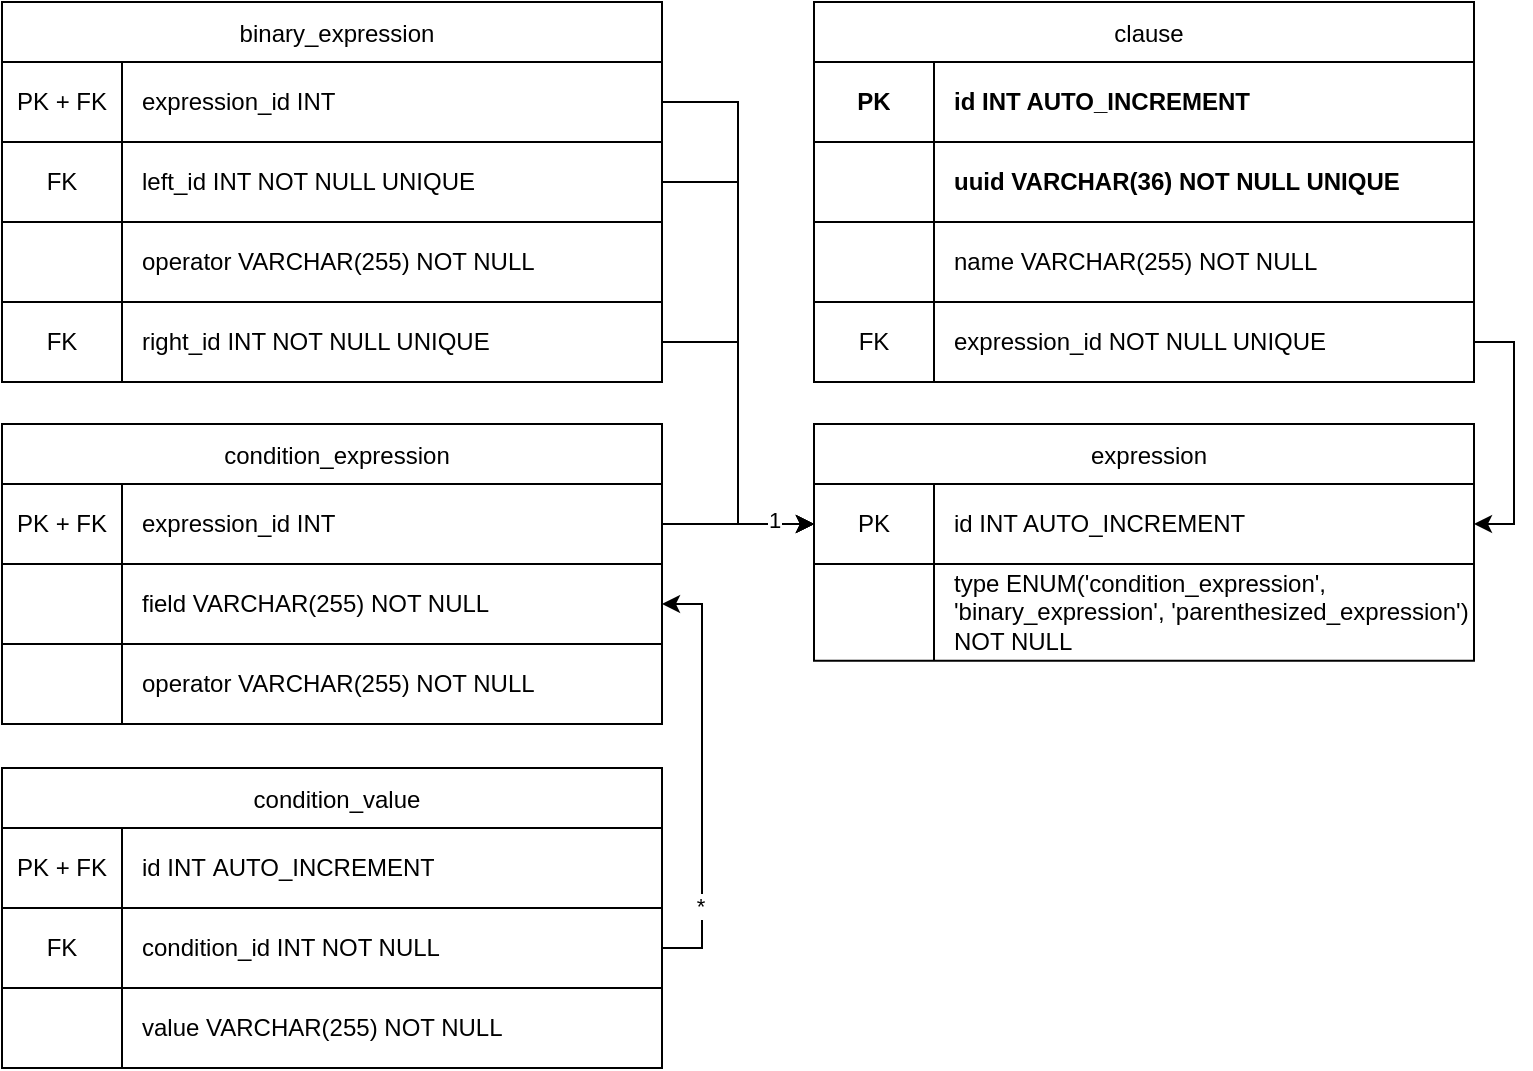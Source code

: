 <mxfile version="28.1.2">
  <diagram id="R2lEEEUBdFMjLlhIrx00" name="Page-1">
    <mxGraphModel dx="984" dy="573" grid="0" gridSize="10" guides="1" tooltips="1" connect="1" arrows="1" fold="1" page="1" pageScale="1" pageWidth="850" pageHeight="1100" math="0" shadow="0" extFonts="Permanent Marker^https://fonts.googleapis.com/css?family=Permanent+Marker">
      <root>
        <mxCell id="0" />
        <mxCell id="1" parent="0" />
        <mxCell id="snJPKy76hCYUz9jXiGdG-46" value="clause" style="shape=table;startSize=30;container=1;collapsible=0;childLayout=tableLayout;spacingLeft=5;" parent="1" vertex="1">
          <mxGeometry x="469" y="299" width="330" height="190" as="geometry" />
        </mxCell>
        <mxCell id="snJPKy76hCYUz9jXiGdG-47" value="" style="shape=tableRow;horizontal=0;startSize=0;swimlaneHead=0;swimlaneBody=0;strokeColor=inherit;top=0;left=0;bottom=0;right=0;collapsible=0;dropTarget=0;fillColor=none;points=[[0,0.5],[1,0.5]];portConstraint=eastwest;fontStyle=1" parent="snJPKy76hCYUz9jXiGdG-46" vertex="1">
          <mxGeometry y="30" width="330" height="40" as="geometry" />
        </mxCell>
        <mxCell id="snJPKy76hCYUz9jXiGdG-48" value="PK" style="shape=partialRectangle;html=1;whiteSpace=wrap;connectable=0;strokeColor=inherit;overflow=hidden;fillColor=none;top=0;left=0;bottom=0;right=0;pointerEvents=1;fontStyle=1" parent="snJPKy76hCYUz9jXiGdG-47" vertex="1">
          <mxGeometry width="60" height="40" as="geometry">
            <mxRectangle width="60" height="40" as="alternateBounds" />
          </mxGeometry>
        </mxCell>
        <mxCell id="snJPKy76hCYUz9jXiGdG-49" value="id INT AUTO_INCREMENT" style="shape=partialRectangle;html=1;whiteSpace=wrap;connectable=0;strokeColor=inherit;overflow=hidden;fillColor=none;top=0;left=0;bottom=0;right=0;pointerEvents=1;align=left;spacingLeft=8;fontStyle=1" parent="snJPKy76hCYUz9jXiGdG-47" vertex="1">
          <mxGeometry x="60" width="270" height="40" as="geometry">
            <mxRectangle width="270" height="40" as="alternateBounds" />
          </mxGeometry>
        </mxCell>
        <mxCell id="snJPKy76hCYUz9jXiGdG-50" value="" style="shape=tableRow;horizontal=0;startSize=0;swimlaneHead=0;swimlaneBody=0;strokeColor=inherit;top=0;left=0;bottom=0;right=0;collapsible=0;dropTarget=0;fillColor=none;points=[[0,0.5],[1,0.5]];portConstraint=eastwest;fontStyle=1" parent="snJPKy76hCYUz9jXiGdG-46" vertex="1">
          <mxGeometry y="70" width="330" height="40" as="geometry" />
        </mxCell>
        <mxCell id="snJPKy76hCYUz9jXiGdG-51" value="" style="shape=partialRectangle;html=1;whiteSpace=wrap;connectable=0;strokeColor=inherit;overflow=hidden;fillColor=none;top=0;left=0;bottom=0;right=0;pointerEvents=1;fontStyle=1" parent="snJPKy76hCYUz9jXiGdG-50" vertex="1">
          <mxGeometry width="60" height="40" as="geometry">
            <mxRectangle width="60" height="40" as="alternateBounds" />
          </mxGeometry>
        </mxCell>
        <mxCell id="snJPKy76hCYUz9jXiGdG-52" value="uuid VARCHAR(36) NOT NULL UNIQUE" style="shape=partialRectangle;html=1;whiteSpace=wrap;connectable=0;strokeColor=inherit;overflow=hidden;fillColor=none;top=0;left=0;bottom=0;right=0;pointerEvents=1;align=left;spacingLeft=8;fontStyle=1" parent="snJPKy76hCYUz9jXiGdG-50" vertex="1">
          <mxGeometry x="60" width="270" height="40" as="geometry">
            <mxRectangle width="270" height="40" as="alternateBounds" />
          </mxGeometry>
        </mxCell>
        <mxCell id="snJPKy76hCYUz9jXiGdG-53" value="" style="shape=tableRow;horizontal=0;startSize=0;swimlaneHead=0;swimlaneBody=0;strokeColor=inherit;top=0;left=0;bottom=0;right=0;collapsible=0;dropTarget=0;fillColor=none;points=[[0,0.5],[1,0.5]];portConstraint=eastwest;" parent="snJPKy76hCYUz9jXiGdG-46" vertex="1">
          <mxGeometry y="110" width="330" height="40" as="geometry" />
        </mxCell>
        <mxCell id="snJPKy76hCYUz9jXiGdG-54" value="" style="shape=partialRectangle;html=1;whiteSpace=wrap;connectable=0;strokeColor=inherit;overflow=hidden;fillColor=none;top=0;left=0;bottom=0;right=0;pointerEvents=1;" parent="snJPKy76hCYUz9jXiGdG-53" vertex="1">
          <mxGeometry width="60" height="40" as="geometry">
            <mxRectangle width="60" height="40" as="alternateBounds" />
          </mxGeometry>
        </mxCell>
        <mxCell id="snJPKy76hCYUz9jXiGdG-55" value="name VARCHAR(255) NOT NULL" style="shape=partialRectangle;html=1;whiteSpace=wrap;connectable=0;strokeColor=inherit;overflow=hidden;fillColor=none;top=0;left=0;bottom=0;right=0;pointerEvents=1;align=left;spacingLeft=8;" parent="snJPKy76hCYUz9jXiGdG-53" vertex="1">
          <mxGeometry x="60" width="270" height="40" as="geometry">
            <mxRectangle width="270" height="40" as="alternateBounds" />
          </mxGeometry>
        </mxCell>
        <mxCell id="snJPKy76hCYUz9jXiGdG-69" style="shape=tableRow;horizontal=0;startSize=0;swimlaneHead=0;swimlaneBody=0;strokeColor=inherit;top=0;left=0;bottom=0;right=0;collapsible=0;dropTarget=0;fillColor=none;points=[[0,0.5],[1,0.5]];portConstraint=eastwest;" parent="snJPKy76hCYUz9jXiGdG-46" vertex="1">
          <mxGeometry y="150" width="330" height="40" as="geometry" />
        </mxCell>
        <mxCell id="snJPKy76hCYUz9jXiGdG-70" value="FK" style="shape=partialRectangle;html=1;whiteSpace=wrap;connectable=0;strokeColor=inherit;overflow=hidden;fillColor=none;top=0;left=0;bottom=0;right=0;pointerEvents=1;" parent="snJPKy76hCYUz9jXiGdG-69" vertex="1">
          <mxGeometry width="60" height="40" as="geometry">
            <mxRectangle width="60" height="40" as="alternateBounds" />
          </mxGeometry>
        </mxCell>
        <mxCell id="snJPKy76hCYUz9jXiGdG-71" value="expression_id NOT NULL UNIQUE&amp;nbsp;" style="shape=partialRectangle;html=1;whiteSpace=wrap;connectable=0;strokeColor=inherit;overflow=hidden;fillColor=none;top=0;left=0;bottom=0;right=0;pointerEvents=1;align=left;spacingLeft=8;" parent="snJPKy76hCYUz9jXiGdG-69" vertex="1">
          <mxGeometry x="60" width="270" height="40" as="geometry">
            <mxRectangle width="270" height="40" as="alternateBounds" />
          </mxGeometry>
        </mxCell>
        <mxCell id="snJPKy76hCYUz9jXiGdG-73" value="condition_expression" style="shape=table;startSize=30;container=1;collapsible=0;childLayout=tableLayout;spacingLeft=5;" parent="1" vertex="1">
          <mxGeometry x="63" y="510" width="330" height="150" as="geometry" />
        </mxCell>
        <mxCell id="snJPKy76hCYUz9jXiGdG-74" value="" style="shape=tableRow;horizontal=0;startSize=0;swimlaneHead=0;swimlaneBody=0;strokeColor=inherit;top=0;left=0;bottom=0;right=0;collapsible=0;dropTarget=0;fillColor=none;points=[[0,0.5],[1,0.5]];portConstraint=eastwest;" parent="snJPKy76hCYUz9jXiGdG-73" vertex="1">
          <mxGeometry y="30" width="330" height="40" as="geometry" />
        </mxCell>
        <mxCell id="snJPKy76hCYUz9jXiGdG-75" value="PK + FK" style="shape=partialRectangle;html=1;whiteSpace=wrap;connectable=0;strokeColor=inherit;overflow=hidden;fillColor=none;top=0;left=0;bottom=0;right=0;pointerEvents=1;" parent="snJPKy76hCYUz9jXiGdG-74" vertex="1">
          <mxGeometry width="60" height="40" as="geometry">
            <mxRectangle width="60" height="40" as="alternateBounds" />
          </mxGeometry>
        </mxCell>
        <mxCell id="snJPKy76hCYUz9jXiGdG-76" value="expression_id INT" style="shape=partialRectangle;html=1;whiteSpace=wrap;connectable=0;strokeColor=inherit;overflow=hidden;fillColor=none;top=0;left=0;bottom=0;right=0;pointerEvents=1;align=left;spacingLeft=8;" parent="snJPKy76hCYUz9jXiGdG-74" vertex="1">
          <mxGeometry x="60" width="270" height="40" as="geometry">
            <mxRectangle width="270" height="40" as="alternateBounds" />
          </mxGeometry>
        </mxCell>
        <mxCell id="snJPKy76hCYUz9jXiGdG-77" value="" style="shape=tableRow;horizontal=0;startSize=0;swimlaneHead=0;swimlaneBody=0;strokeColor=inherit;top=0;left=0;bottom=0;right=0;collapsible=0;dropTarget=0;fillColor=none;points=[[0,0.5],[1,0.5]];portConstraint=eastwest;" parent="snJPKy76hCYUz9jXiGdG-73" vertex="1">
          <mxGeometry y="70" width="330" height="40" as="geometry" />
        </mxCell>
        <mxCell id="snJPKy76hCYUz9jXiGdG-78" value="" style="shape=partialRectangle;html=1;whiteSpace=wrap;connectable=0;strokeColor=inherit;overflow=hidden;fillColor=none;top=0;left=0;bottom=0;right=0;pointerEvents=1;" parent="snJPKy76hCYUz9jXiGdG-77" vertex="1">
          <mxGeometry width="60" height="40" as="geometry">
            <mxRectangle width="60" height="40" as="alternateBounds" />
          </mxGeometry>
        </mxCell>
        <mxCell id="snJPKy76hCYUz9jXiGdG-79" value="field VARCHAR(255) NOT NULL" style="shape=partialRectangle;html=1;whiteSpace=wrap;connectable=0;strokeColor=inherit;overflow=hidden;fillColor=none;top=0;left=0;bottom=0;right=0;pointerEvents=1;align=left;spacingLeft=8;" parent="snJPKy76hCYUz9jXiGdG-77" vertex="1">
          <mxGeometry x="60" width="270" height="40" as="geometry">
            <mxRectangle width="270" height="40" as="alternateBounds" />
          </mxGeometry>
        </mxCell>
        <mxCell id="snJPKy76hCYUz9jXiGdG-80" value="" style="shape=tableRow;horizontal=0;startSize=0;swimlaneHead=0;swimlaneBody=0;strokeColor=inherit;top=0;left=0;bottom=0;right=0;collapsible=0;dropTarget=0;fillColor=none;points=[[0,0.5],[1,0.5]];portConstraint=eastwest;" parent="snJPKy76hCYUz9jXiGdG-73" vertex="1">
          <mxGeometry y="110" width="330" height="40" as="geometry" />
        </mxCell>
        <mxCell id="snJPKy76hCYUz9jXiGdG-81" value="" style="shape=partialRectangle;html=1;whiteSpace=wrap;connectable=0;strokeColor=inherit;overflow=hidden;fillColor=none;top=0;left=0;bottom=0;right=0;pointerEvents=1;" parent="snJPKy76hCYUz9jXiGdG-80" vertex="1">
          <mxGeometry width="60" height="40" as="geometry">
            <mxRectangle width="60" height="40" as="alternateBounds" />
          </mxGeometry>
        </mxCell>
        <mxCell id="snJPKy76hCYUz9jXiGdG-82" value="operator VARCHAR(255) NOT NULL" style="shape=partialRectangle;html=1;whiteSpace=wrap;connectable=0;strokeColor=inherit;overflow=hidden;fillColor=none;top=0;left=0;bottom=0;right=0;pointerEvents=1;align=left;spacingLeft=8;" parent="snJPKy76hCYUz9jXiGdG-80" vertex="1">
          <mxGeometry x="60" width="270" height="40" as="geometry">
            <mxRectangle width="270" height="40" as="alternateBounds" />
          </mxGeometry>
        </mxCell>
        <mxCell id="snJPKy76hCYUz9jXiGdG-83" value="condition_value" style="shape=table;startSize=30;container=1;collapsible=0;childLayout=tableLayout;spacingLeft=5;" parent="1" vertex="1">
          <mxGeometry x="63" y="682" width="330" height="150" as="geometry" />
        </mxCell>
        <mxCell id="snJPKy76hCYUz9jXiGdG-84" value="" style="shape=tableRow;horizontal=0;startSize=0;swimlaneHead=0;swimlaneBody=0;strokeColor=inherit;top=0;left=0;bottom=0;right=0;collapsible=0;dropTarget=0;fillColor=none;points=[[0,0.5],[1,0.5]];portConstraint=eastwest;" parent="snJPKy76hCYUz9jXiGdG-83" vertex="1">
          <mxGeometry y="30" width="330" height="40" as="geometry" />
        </mxCell>
        <mxCell id="snJPKy76hCYUz9jXiGdG-85" value="PK + FK" style="shape=partialRectangle;html=1;whiteSpace=wrap;connectable=0;strokeColor=inherit;overflow=hidden;fillColor=none;top=0;left=0;bottom=0;right=0;pointerEvents=1;" parent="snJPKy76hCYUz9jXiGdG-84" vertex="1">
          <mxGeometry width="60" height="40" as="geometry">
            <mxRectangle width="60" height="40" as="alternateBounds" />
          </mxGeometry>
        </mxCell>
        <mxCell id="snJPKy76hCYUz9jXiGdG-86" value="id INT&amp;nbsp;AUTO_INCREMENT" style="shape=partialRectangle;html=1;whiteSpace=wrap;connectable=0;strokeColor=inherit;overflow=hidden;fillColor=none;top=0;left=0;bottom=0;right=0;pointerEvents=1;align=left;spacingLeft=8;" parent="snJPKy76hCYUz9jXiGdG-84" vertex="1">
          <mxGeometry x="60" width="270" height="40" as="geometry">
            <mxRectangle width="270" height="40" as="alternateBounds" />
          </mxGeometry>
        </mxCell>
        <mxCell id="snJPKy76hCYUz9jXiGdG-87" value="" style="shape=tableRow;horizontal=0;startSize=0;swimlaneHead=0;swimlaneBody=0;strokeColor=inherit;top=0;left=0;bottom=0;right=0;collapsible=0;dropTarget=0;fillColor=none;points=[[0,0.5],[1,0.5]];portConstraint=eastwest;" parent="snJPKy76hCYUz9jXiGdG-83" vertex="1">
          <mxGeometry y="70" width="330" height="40" as="geometry" />
        </mxCell>
        <mxCell id="snJPKy76hCYUz9jXiGdG-88" value="FK" style="shape=partialRectangle;html=1;whiteSpace=wrap;connectable=0;strokeColor=inherit;overflow=hidden;fillColor=none;top=0;left=0;bottom=0;right=0;pointerEvents=1;" parent="snJPKy76hCYUz9jXiGdG-87" vertex="1">
          <mxGeometry width="60" height="40" as="geometry">
            <mxRectangle width="60" height="40" as="alternateBounds" />
          </mxGeometry>
        </mxCell>
        <mxCell id="snJPKy76hCYUz9jXiGdG-89" value="condition_id INT NOT NULL" style="shape=partialRectangle;html=1;whiteSpace=wrap;connectable=0;strokeColor=inherit;overflow=hidden;fillColor=none;top=0;left=0;bottom=0;right=0;pointerEvents=1;align=left;spacingLeft=8;" parent="snJPKy76hCYUz9jXiGdG-87" vertex="1">
          <mxGeometry x="60" width="270" height="40" as="geometry">
            <mxRectangle width="270" height="40" as="alternateBounds" />
          </mxGeometry>
        </mxCell>
        <mxCell id="snJPKy76hCYUz9jXiGdG-90" value="" style="shape=tableRow;horizontal=0;startSize=0;swimlaneHead=0;swimlaneBody=0;strokeColor=inherit;top=0;left=0;bottom=0;right=0;collapsible=0;dropTarget=0;fillColor=none;points=[[0,0.5],[1,0.5]];portConstraint=eastwest;" parent="snJPKy76hCYUz9jXiGdG-83" vertex="1">
          <mxGeometry y="110" width="330" height="40" as="geometry" />
        </mxCell>
        <mxCell id="snJPKy76hCYUz9jXiGdG-91" value="" style="shape=partialRectangle;html=1;whiteSpace=wrap;connectable=0;strokeColor=inherit;overflow=hidden;fillColor=none;top=0;left=0;bottom=0;right=0;pointerEvents=1;" parent="snJPKy76hCYUz9jXiGdG-90" vertex="1">
          <mxGeometry width="60" height="40" as="geometry">
            <mxRectangle width="60" height="40" as="alternateBounds" />
          </mxGeometry>
        </mxCell>
        <mxCell id="snJPKy76hCYUz9jXiGdG-92" value="value VARCHAR(255) NOT NULL" style="shape=partialRectangle;html=1;whiteSpace=wrap;connectable=0;strokeColor=inherit;overflow=hidden;fillColor=none;top=0;left=0;bottom=0;right=0;pointerEvents=1;align=left;spacingLeft=8;" parent="snJPKy76hCYUz9jXiGdG-90" vertex="1">
          <mxGeometry x="60" width="270" height="40" as="geometry">
            <mxRectangle width="270" height="40" as="alternateBounds" />
          </mxGeometry>
        </mxCell>
        <mxCell id="snJPKy76hCYUz9jXiGdG-103" style="edgeStyle=orthogonalEdgeStyle;rounded=0;orthogonalLoop=1;jettySize=auto;html=1;entryX=0;entryY=0.5;entryDx=0;entryDy=0;" parent="1" source="snJPKy76hCYUz9jXiGdG-74" target="wPd07wv62JhWdm8OqhkV-17" edge="1">
          <mxGeometry relative="1" as="geometry" />
        </mxCell>
        <mxCell id="snJPKy76hCYUz9jXiGdG-106" value="binary_expression" style="shape=table;startSize=30;container=1;collapsible=0;childLayout=tableLayout;spacingLeft=5;" parent="1" vertex="1">
          <mxGeometry x="63" y="299" width="330" height="190" as="geometry" />
        </mxCell>
        <mxCell id="snJPKy76hCYUz9jXiGdG-107" value="" style="shape=tableRow;horizontal=0;startSize=0;swimlaneHead=0;swimlaneBody=0;strokeColor=inherit;top=0;left=0;bottom=0;right=0;collapsible=0;dropTarget=0;fillColor=none;points=[[0,0.5],[1,0.5]];portConstraint=eastwest;" parent="snJPKy76hCYUz9jXiGdG-106" vertex="1">
          <mxGeometry y="30" width="330" height="40" as="geometry" />
        </mxCell>
        <mxCell id="snJPKy76hCYUz9jXiGdG-108" value="PK + FK" style="shape=partialRectangle;html=1;whiteSpace=wrap;connectable=0;strokeColor=inherit;overflow=hidden;fillColor=none;top=0;left=0;bottom=0;right=0;pointerEvents=1;" parent="snJPKy76hCYUz9jXiGdG-107" vertex="1">
          <mxGeometry width="60" height="40" as="geometry">
            <mxRectangle width="60" height="40" as="alternateBounds" />
          </mxGeometry>
        </mxCell>
        <mxCell id="snJPKy76hCYUz9jXiGdG-109" value="expression_id INT" style="shape=partialRectangle;html=1;whiteSpace=wrap;connectable=0;strokeColor=inherit;overflow=hidden;fillColor=none;top=0;left=0;bottom=0;right=0;pointerEvents=1;align=left;spacingLeft=8;" parent="snJPKy76hCYUz9jXiGdG-107" vertex="1">
          <mxGeometry x="60" width="270" height="40" as="geometry">
            <mxRectangle width="270" height="40" as="alternateBounds" />
          </mxGeometry>
        </mxCell>
        <mxCell id="snJPKy76hCYUz9jXiGdG-110" value="" style="shape=tableRow;horizontal=0;startSize=0;swimlaneHead=0;swimlaneBody=0;strokeColor=inherit;top=0;left=0;bottom=0;right=0;collapsible=0;dropTarget=0;fillColor=none;points=[[0,0.5],[1,0.5]];portConstraint=eastwest;" parent="snJPKy76hCYUz9jXiGdG-106" vertex="1">
          <mxGeometry y="70" width="330" height="40" as="geometry" />
        </mxCell>
        <mxCell id="snJPKy76hCYUz9jXiGdG-111" value="FK" style="shape=partialRectangle;html=1;whiteSpace=wrap;connectable=0;strokeColor=inherit;overflow=hidden;fillColor=none;top=0;left=0;bottom=0;right=0;pointerEvents=1;" parent="snJPKy76hCYUz9jXiGdG-110" vertex="1">
          <mxGeometry width="60" height="40" as="geometry">
            <mxRectangle width="60" height="40" as="alternateBounds" />
          </mxGeometry>
        </mxCell>
        <mxCell id="snJPKy76hCYUz9jXiGdG-112" value="left_id&amp;nbsp;INT NOT NULL UNIQUE" style="shape=partialRectangle;html=1;whiteSpace=wrap;connectable=0;strokeColor=inherit;overflow=hidden;fillColor=none;top=0;left=0;bottom=0;right=0;pointerEvents=1;align=left;spacingLeft=8;" parent="snJPKy76hCYUz9jXiGdG-110" vertex="1">
          <mxGeometry x="60" width="270" height="40" as="geometry">
            <mxRectangle width="270" height="40" as="alternateBounds" />
          </mxGeometry>
        </mxCell>
        <mxCell id="snJPKy76hCYUz9jXiGdG-113" value="" style="shape=tableRow;horizontal=0;startSize=0;swimlaneHead=0;swimlaneBody=0;strokeColor=inherit;top=0;left=0;bottom=0;right=0;collapsible=0;dropTarget=0;fillColor=none;points=[[0,0.5],[1,0.5]];portConstraint=eastwest;" parent="snJPKy76hCYUz9jXiGdG-106" vertex="1">
          <mxGeometry y="110" width="330" height="40" as="geometry" />
        </mxCell>
        <mxCell id="snJPKy76hCYUz9jXiGdG-114" value="" style="shape=partialRectangle;html=1;whiteSpace=wrap;connectable=0;strokeColor=inherit;overflow=hidden;fillColor=none;top=0;left=0;bottom=0;right=0;pointerEvents=1;" parent="snJPKy76hCYUz9jXiGdG-113" vertex="1">
          <mxGeometry width="60" height="40" as="geometry">
            <mxRectangle width="60" height="40" as="alternateBounds" />
          </mxGeometry>
        </mxCell>
        <mxCell id="snJPKy76hCYUz9jXiGdG-115" value="operator VARCHAR(255) NOT NULL" style="shape=partialRectangle;html=1;whiteSpace=wrap;connectable=0;strokeColor=inherit;overflow=hidden;fillColor=none;top=0;left=0;bottom=0;right=0;pointerEvents=1;align=left;spacingLeft=8;" parent="snJPKy76hCYUz9jXiGdG-113" vertex="1">
          <mxGeometry x="60" width="270" height="40" as="geometry">
            <mxRectangle width="270" height="40" as="alternateBounds" />
          </mxGeometry>
        </mxCell>
        <mxCell id="snJPKy76hCYUz9jXiGdG-117" style="shape=tableRow;horizontal=0;startSize=0;swimlaneHead=0;swimlaneBody=0;strokeColor=inherit;top=0;left=0;bottom=0;right=0;collapsible=0;dropTarget=0;fillColor=none;points=[[0,0.5],[1,0.5]];portConstraint=eastwest;" parent="snJPKy76hCYUz9jXiGdG-106" vertex="1">
          <mxGeometry y="150" width="330" height="40" as="geometry" />
        </mxCell>
        <mxCell id="snJPKy76hCYUz9jXiGdG-118" value="FK" style="shape=partialRectangle;html=1;whiteSpace=wrap;connectable=0;strokeColor=inherit;overflow=hidden;fillColor=none;top=0;left=0;bottom=0;right=0;pointerEvents=1;" parent="snJPKy76hCYUz9jXiGdG-117" vertex="1">
          <mxGeometry width="60" height="40" as="geometry">
            <mxRectangle width="60" height="40" as="alternateBounds" />
          </mxGeometry>
        </mxCell>
        <mxCell id="snJPKy76hCYUz9jXiGdG-119" value="right_id&amp;nbsp;INT NOT NULL UNIQUE" style="shape=partialRectangle;html=1;whiteSpace=wrap;connectable=0;strokeColor=inherit;overflow=hidden;fillColor=none;top=0;left=0;bottom=0;right=0;pointerEvents=1;align=left;spacingLeft=8;" parent="snJPKy76hCYUz9jXiGdG-117" vertex="1">
          <mxGeometry x="60" width="270" height="40" as="geometry">
            <mxRectangle width="270" height="40" as="alternateBounds" />
          </mxGeometry>
        </mxCell>
        <mxCell id="snJPKy76hCYUz9jXiGdG-116" style="edgeStyle=orthogonalEdgeStyle;rounded=0;orthogonalLoop=1;jettySize=auto;html=1;entryX=0;entryY=0.5;entryDx=0;entryDy=0;" parent="1" source="snJPKy76hCYUz9jXiGdG-107" target="wPd07wv62JhWdm8OqhkV-17" edge="1">
          <mxGeometry relative="1" as="geometry" />
        </mxCell>
        <mxCell id="snJPKy76hCYUz9jXiGdG-121" style="edgeStyle=orthogonalEdgeStyle;rounded=0;orthogonalLoop=1;jettySize=auto;html=1;entryX=0;entryY=0.5;entryDx=0;entryDy=0;" parent="1" source="snJPKy76hCYUz9jXiGdG-117" target="wPd07wv62JhWdm8OqhkV-17" edge="1">
          <mxGeometry relative="1" as="geometry">
            <mxPoint x="658" y="450" as="targetPoint" />
          </mxGeometry>
        </mxCell>
        <mxCell id="snJPKy76hCYUz9jXiGdG-123" style="edgeStyle=orthogonalEdgeStyle;rounded=0;orthogonalLoop=1;jettySize=auto;html=1;exitX=1;exitY=0.5;exitDx=0;exitDy=0;entryX=0;entryY=0.5;entryDx=0;entryDy=0;" parent="1" source="snJPKy76hCYUz9jXiGdG-110" target="wPd07wv62JhWdm8OqhkV-17" edge="1">
          <mxGeometry relative="1" as="geometry" />
        </mxCell>
        <mxCell id="wPd07wv62JhWdm8OqhkV-3" value="1" style="edgeLabel;html=1;align=center;verticalAlign=middle;resizable=0;points=[];" vertex="1" connectable="0" parent="snJPKy76hCYUz9jXiGdG-123">
          <mxGeometry x="0.832" y="2" relative="1" as="geometry">
            <mxPoint as="offset" />
          </mxGeometry>
        </mxCell>
        <mxCell id="snJPKy76hCYUz9jXiGdG-126" style="edgeStyle=orthogonalEdgeStyle;rounded=0;orthogonalLoop=1;jettySize=auto;html=1;exitX=1;exitY=0.5;exitDx=0;exitDy=0;entryX=1;entryY=0.5;entryDx=0;entryDy=0;" parent="1" source="snJPKy76hCYUz9jXiGdG-87" target="snJPKy76hCYUz9jXiGdG-77" edge="1">
          <mxGeometry relative="1" as="geometry" />
        </mxCell>
        <mxCell id="wPd07wv62JhWdm8OqhkV-1" value="*" style="edgeLabel;html=1;align=center;verticalAlign=middle;resizable=0;points=[];" vertex="1" connectable="0" parent="snJPKy76hCYUz9jXiGdG-126">
          <mxGeometry x="-0.613" y="1" relative="1" as="geometry">
            <mxPoint as="offset" />
          </mxGeometry>
        </mxCell>
        <mxCell id="snJPKy76hCYUz9jXiGdG-127" style="edgeStyle=orthogonalEdgeStyle;rounded=0;orthogonalLoop=1;jettySize=auto;html=1;exitX=1;exitY=0.5;exitDx=0;exitDy=0;entryX=1;entryY=0.5;entryDx=0;entryDy=0;" parent="1" source="snJPKy76hCYUz9jXiGdG-69" target="wPd07wv62JhWdm8OqhkV-17" edge="1">
          <mxGeometry relative="1" as="geometry" />
        </mxCell>
        <mxCell id="wPd07wv62JhWdm8OqhkV-16" value="expression" style="shape=table;startSize=30;container=1;collapsible=0;childLayout=tableLayout;spacingLeft=5;" vertex="1" parent="1">
          <mxGeometry x="469" y="510" width="330" height="118.333" as="geometry" />
        </mxCell>
        <mxCell id="wPd07wv62JhWdm8OqhkV-17" value="" style="shape=tableRow;horizontal=0;startSize=0;swimlaneHead=0;swimlaneBody=0;strokeColor=inherit;top=0;left=0;bottom=0;right=0;collapsible=0;dropTarget=0;fillColor=none;points=[[0,0.5],[1,0.5]];portConstraint=eastwest;fontStyle=1" vertex="1" parent="wPd07wv62JhWdm8OqhkV-16">
          <mxGeometry y="30" width="330" height="40" as="geometry" />
        </mxCell>
        <mxCell id="wPd07wv62JhWdm8OqhkV-18" value="&lt;span style=&quot;font-weight: 400;&quot;&gt;PK&lt;/span&gt;" style="shape=partialRectangle;html=1;whiteSpace=wrap;connectable=0;strokeColor=inherit;overflow=hidden;fillColor=none;top=0;left=0;bottom=0;right=0;pointerEvents=1;fontStyle=1" vertex="1" parent="wPd07wv62JhWdm8OqhkV-17">
          <mxGeometry width="60" height="40" as="geometry">
            <mxRectangle width="60" height="40" as="alternateBounds" />
          </mxGeometry>
        </mxCell>
        <mxCell id="wPd07wv62JhWdm8OqhkV-19" value="&lt;span style=&quot;font-weight: 400;&quot;&gt;id INT AUTO_INCREMENT&lt;/span&gt;" style="shape=partialRectangle;html=1;whiteSpace=wrap;connectable=0;strokeColor=inherit;overflow=hidden;fillColor=none;top=0;left=0;bottom=0;right=0;pointerEvents=1;align=left;spacingLeft=8;fontStyle=1" vertex="1" parent="wPd07wv62JhWdm8OqhkV-17">
          <mxGeometry x="60" width="270" height="40" as="geometry">
            <mxRectangle width="270" height="40" as="alternateBounds" />
          </mxGeometry>
        </mxCell>
        <mxCell id="wPd07wv62JhWdm8OqhkV-20" value="" style="shape=tableRow;horizontal=0;startSize=0;swimlaneHead=0;swimlaneBody=0;strokeColor=inherit;top=0;left=0;bottom=0;right=0;collapsible=0;dropTarget=0;fillColor=none;points=[[0,0.5],[1,0.5]];portConstraint=eastwest;fontStyle=1" vertex="1" parent="wPd07wv62JhWdm8OqhkV-16">
          <mxGeometry y="70" width="330" height="48" as="geometry" />
        </mxCell>
        <mxCell id="wPd07wv62JhWdm8OqhkV-21" value="" style="shape=partialRectangle;html=1;whiteSpace=wrap;connectable=0;strokeColor=inherit;overflow=hidden;fillColor=none;top=0;left=0;bottom=0;right=0;pointerEvents=1;fontStyle=1" vertex="1" parent="wPd07wv62JhWdm8OqhkV-20">
          <mxGeometry width="60" height="48" as="geometry">
            <mxRectangle width="60" height="48" as="alternateBounds" />
          </mxGeometry>
        </mxCell>
        <mxCell id="wPd07wv62JhWdm8OqhkV-22" value="&lt;span style=&quot;font-weight: 400;&quot;&gt;type ENUM(&#39;condition_expression&#39;, &#39;binary_expression&#39;, &#39;parenthesized_expression&#39;) NOT NULL&lt;/span&gt;" style="shape=partialRectangle;html=1;whiteSpace=wrap;connectable=0;strokeColor=inherit;overflow=hidden;fillColor=none;top=0;left=0;bottom=0;right=0;pointerEvents=1;align=left;spacingLeft=8;fontStyle=1" vertex="1" parent="wPd07wv62JhWdm8OqhkV-20">
          <mxGeometry x="60" width="270" height="48" as="geometry">
            <mxRectangle width="270" height="48" as="alternateBounds" />
          </mxGeometry>
        </mxCell>
      </root>
    </mxGraphModel>
  </diagram>
</mxfile>
